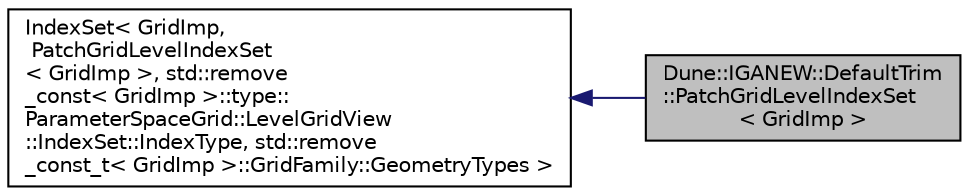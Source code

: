 digraph "Dune::IGANEW::DefaultTrim::PatchGridLevelIndexSet&lt; GridImp &gt;"
{
 // LATEX_PDF_SIZE
  edge [fontname="Helvetica",fontsize="10",labelfontname="Helvetica",labelfontsize="10"];
  node [fontname="Helvetica",fontsize="10",shape=record];
  rankdir="LR";
  Node1 [label="Dune::IGANEW::DefaultTrim\l::PatchGridLevelIndexSet\l\< GridImp \>",height=0.2,width=0.4,color="black", fillcolor="grey75", style="filled", fontcolor="black",tooltip=" "];
  Node2 -> Node1 [dir="back",color="midnightblue",fontsize="10",style="solid",fontname="Helvetica"];
  Node2 [label="IndexSet\< GridImp,\l PatchGridLevelIndexSet\l\< GridImp \>, std::remove\l_const\< GridImp \>::type::\lParameterSpaceGrid::LevelGridView\l::IndexSet::IndexType, std::remove\l_const_t\< GridImp \>::GridFamily::GeometryTypes \>",height=0.2,width=0.4,color="black", fillcolor="white", style="filled",tooltip=" "];
}
